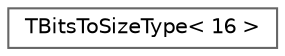 digraph "Graphical Class Hierarchy"
{
 // INTERACTIVE_SVG=YES
 // LATEX_PDF_SIZE
  bgcolor="transparent";
  edge [fontname=Helvetica,fontsize=10,labelfontname=Helvetica,labelfontsize=10];
  node [fontname=Helvetica,fontsize=10,shape=box,height=0.2,width=0.4];
  rankdir="LR";
  Node0 [id="Node000000",label="TBitsToSizeType\< 16 \>",height=0.2,width=0.4,color="grey40", fillcolor="white", style="filled",URL="$da/dbf/structTBitsToSizeType_3_0116_01_4.html",tooltip=" "];
}
